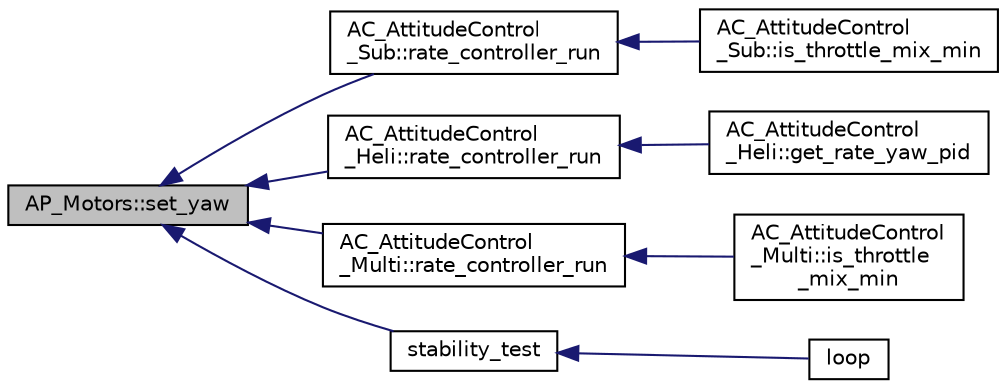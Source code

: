 digraph "AP_Motors::set_yaw"
{
 // INTERACTIVE_SVG=YES
  edge [fontname="Helvetica",fontsize="10",labelfontname="Helvetica",labelfontsize="10"];
  node [fontname="Helvetica",fontsize="10",shape=record];
  rankdir="LR";
  Node1 [label="AP_Motors::set_yaw",height=0.2,width=0.4,color="black", fillcolor="grey75", style="filled", fontcolor="black"];
  Node1 -> Node2 [dir="back",color="midnightblue",fontsize="10",style="solid",fontname="Helvetica"];
  Node2 [label="AC_AttitudeControl\l_Sub::rate_controller_run",height=0.2,width=0.4,color="black", fillcolor="white", style="filled",URL="$classAC__AttitudeControl__Sub.html#a448de11eb6f1caa81c9195c8e958ca37"];
  Node2 -> Node3 [dir="back",color="midnightblue",fontsize="10",style="solid",fontname="Helvetica"];
  Node3 [label="AC_AttitudeControl\l_Sub::is_throttle_mix_min",height=0.2,width=0.4,color="black", fillcolor="white", style="filled",URL="$classAC__AttitudeControl__Sub.html#a5d384f89e97c92b0c0d62277b2de982e"];
  Node1 -> Node4 [dir="back",color="midnightblue",fontsize="10",style="solid",fontname="Helvetica"];
  Node4 [label="AC_AttitudeControl\l_Heli::rate_controller_run",height=0.2,width=0.4,color="black", fillcolor="white", style="filled",URL="$classAC__AttitudeControl__Heli.html#a38cb1684d4155d8f1f319d7385d3f2c6"];
  Node4 -> Node5 [dir="back",color="midnightblue",fontsize="10",style="solid",fontname="Helvetica"];
  Node5 [label="AC_AttitudeControl\l_Heli::get_rate_yaw_pid",height=0.2,width=0.4,color="black", fillcolor="white", style="filled",URL="$classAC__AttitudeControl__Heli.html#aae3cc5dc6f4db3bdb7d17b9d7f54f371"];
  Node1 -> Node6 [dir="back",color="midnightblue",fontsize="10",style="solid",fontname="Helvetica"];
  Node6 [label="AC_AttitudeControl\l_Multi::rate_controller_run",height=0.2,width=0.4,color="black", fillcolor="white", style="filled",URL="$classAC__AttitudeControl__Multi.html#a5b0f032a592442fb04a83ac254442b4c"];
  Node6 -> Node7 [dir="back",color="midnightblue",fontsize="10",style="solid",fontname="Helvetica"];
  Node7 [label="AC_AttitudeControl\l_Multi::is_throttle\l_mix_min",height=0.2,width=0.4,color="black", fillcolor="white", style="filled",URL="$classAC__AttitudeControl__Multi.html#a6318b45690210c7514bb5aae5dfd0904"];
  Node1 -> Node8 [dir="back",color="midnightblue",fontsize="10",style="solid",fontname="Helvetica"];
  Node8 [label="stability_test",height=0.2,width=0.4,color="black", fillcolor="white", style="filled",URL="$AP__Motors__test_8cpp.html#a7f47bb79f883994514efee9d8de3ec0c"];
  Node8 -> Node9 [dir="back",color="midnightblue",fontsize="10",style="solid",fontname="Helvetica"];
  Node9 [label="loop",height=0.2,width=0.4,color="black", fillcolor="white", style="filled",URL="$AP__Motors__test_8cpp.html#afe461d27b9c48d5921c00d521181f12f"];
}
